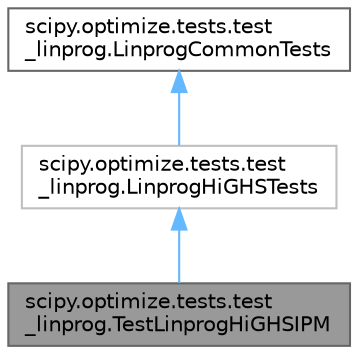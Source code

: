digraph "scipy.optimize.tests.test_linprog.TestLinprogHiGHSIPM"
{
 // LATEX_PDF_SIZE
  bgcolor="transparent";
  edge [fontname=Helvetica,fontsize=10,labelfontname=Helvetica,labelfontsize=10];
  node [fontname=Helvetica,fontsize=10,shape=box,height=0.2,width=0.4];
  Node1 [id="Node000001",label="scipy.optimize.tests.test\l_linprog.TestLinprogHiGHSIPM",height=0.2,width=0.4,color="gray40", fillcolor="grey60", style="filled", fontcolor="black",tooltip=" "];
  Node2 -> Node1 [id="edge3_Node000001_Node000002",dir="back",color="steelblue1",style="solid",tooltip=" "];
  Node2 [id="Node000002",label="scipy.optimize.tests.test\l_linprog.LinprogHiGHSTests",height=0.2,width=0.4,color="grey75", fillcolor="white", style="filled",URL="$d8/d46/classscipy_1_1optimize_1_1tests_1_1test__linprog_1_1LinprogHiGHSTests.html",tooltip=" "];
  Node3 -> Node2 [id="edge4_Node000002_Node000003",dir="back",color="steelblue1",style="solid",tooltip=" "];
  Node3 [id="Node000003",label="scipy.optimize.tests.test\l_linprog.LinprogCommonTests",height=0.2,width=0.4,color="gray40", fillcolor="white", style="filled",URL="$d8/d54/classscipy_1_1optimize_1_1tests_1_1test__linprog_1_1LinprogCommonTests.html",tooltip="Common Tests #."];
}
